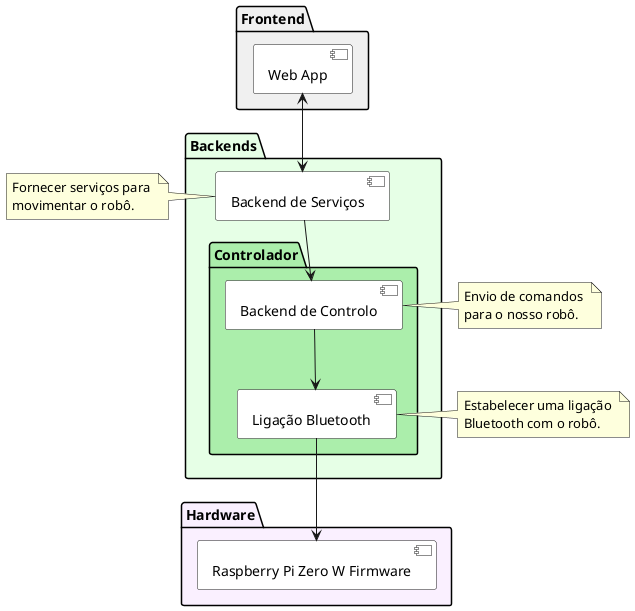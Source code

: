 @startuml Room2Me_Architecture
' title Room2Me
skinparam componentBackgroundColor White
skinparam artifactBackgroundColor White
skinparam queueBackgroundColor White
skinparam actorBackgroundColor white
skinparam databaseBackgroundColor white

package "Frontend" as Frontend #F0F0F0 {
  component "Web App" as Web
}

package "Backends" as Backend #E6FFE6 {
  component "Backend de Serviços" as b2 
  package "Controlador" as Controlo #abeeab{
    component "Backend de Controlo" as b1
    component "Ligação Bluetooth" as b3
  }
  b2 --> b1
  b1 --> b3
}

package "Hardware" as Hardware #FAF0FF {
  component "Raspberry Pi Zero W Firmware" as F1
}

b3 --> F1
Web <--> b2
note left of b2  
  Fornecer serviços para 
  movimentar o robô.
end note
note right of b1 
  Envio de comandos 
  para o nosso robô.
end note
note right of b3 
  Estabelecer uma ligação 
  Bluetooth com o robô.
end note
@enduml
